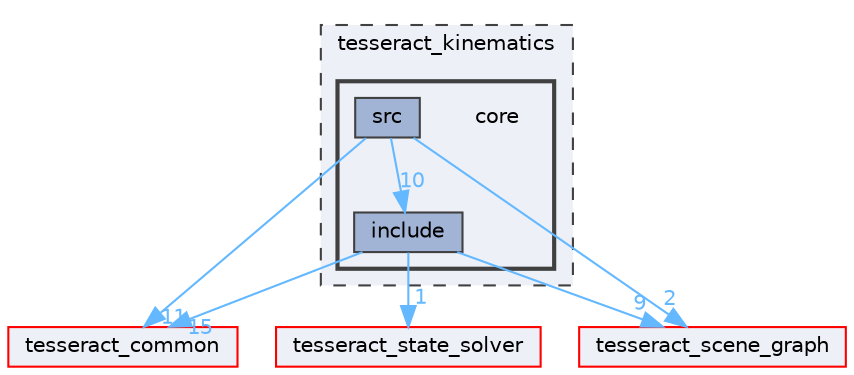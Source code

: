 digraph "tesseract_kinematics/core"
{
 // LATEX_PDF_SIZE
  bgcolor="transparent";
  edge [fontname=Helvetica,fontsize=10,labelfontname=Helvetica,labelfontsize=10];
  node [fontname=Helvetica,fontsize=10,shape=box,height=0.2,width=0.4];
  compound=true
  subgraph clusterdir_294055a49f38394d49b8311f78ecb93d {
    graph [ bgcolor="#edf0f7", pencolor="grey25", label="tesseract_kinematics", fontname=Helvetica,fontsize=10 style="filled,dashed", URL="dir_294055a49f38394d49b8311f78ecb93d.html",tooltip=""]
  subgraph clusterdir_c514f902ec1d4c8561ea53d834486b22 {
    graph [ bgcolor="#edf0f7", pencolor="grey25", label="", fontname=Helvetica,fontsize=10 style="filled,bold", URL="dir_c514f902ec1d4c8561ea53d834486b22.html",tooltip=""]
    dir_c514f902ec1d4c8561ea53d834486b22 [shape=plaintext, label="core"];
  dir_66feee6269a16efcecd7103b531bc371 [label="include", fillcolor="#a2b4d6", color="grey25", style="filled", URL="dir_66feee6269a16efcecd7103b531bc371.html",tooltip=""];
  dir_dd642381fc2c609600b0cbd6550bb01a [label="src", fillcolor="#a2b4d6", color="grey25", style="filled", URL="dir_dd642381fc2c609600b0cbd6550bb01a.html",tooltip=""];
  }
  }
  dir_8430b83f3af685b4c96d298a32e9aa37 [label="tesseract_common", fillcolor="#edf0f7", color="red", style="filled", URL="dir_8430b83f3af685b4c96d298a32e9aa37.html",tooltip=""];
  dir_80ecf6fe8b2ccd2d6af6fe314205f076 [label="tesseract_scene_graph", fillcolor="#edf0f7", color="red", style="filled", URL="dir_80ecf6fe8b2ccd2d6af6fe314205f076.html",tooltip=""];
  dir_f9fd38abb6852090848a9f28804f693c [label="tesseract_state_solver", fillcolor="#edf0f7", color="red", style="filled", URL="dir_f9fd38abb6852090848a9f28804f693c.html",tooltip=""];
  dir_66feee6269a16efcecd7103b531bc371->dir_80ecf6fe8b2ccd2d6af6fe314205f076 [headlabel="9", labeldistance=1.5 headhref="dir_000034_000087.html" color="steelblue1" fontcolor="steelblue1"];
  dir_66feee6269a16efcecd7103b531bc371->dir_8430b83f3af685b4c96d298a32e9aa37 [headlabel="15", labeldistance=1.5 headhref="dir_000034_000075.html" color="steelblue1" fontcolor="steelblue1"];
  dir_66feee6269a16efcecd7103b531bc371->dir_f9fd38abb6852090848a9f28804f693c [headlabel="1", labeldistance=1.5 headhref="dir_000034_000091.html" color="steelblue1" fontcolor="steelblue1"];
  dir_dd642381fc2c609600b0cbd6550bb01a->dir_66feee6269a16efcecd7103b531bc371 [headlabel="10", labeldistance=1.5 headhref="dir_000060_000034.html" color="steelblue1" fontcolor="steelblue1"];
  dir_dd642381fc2c609600b0cbd6550bb01a->dir_80ecf6fe8b2ccd2d6af6fe314205f076 [headlabel="2", labeldistance=1.5 headhref="dir_000060_000087.html" color="steelblue1" fontcolor="steelblue1"];
  dir_dd642381fc2c609600b0cbd6550bb01a->dir_8430b83f3af685b4c96d298a32e9aa37 [headlabel="11", labeldistance=1.5 headhref="dir_000060_000075.html" color="steelblue1" fontcolor="steelblue1"];
}
